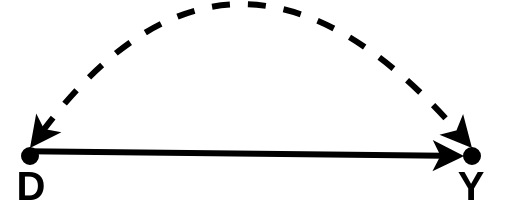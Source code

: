 <mxGraphModel dx="901" dy="735" grid="1" gridSize="10" guides="1" tooltips="1" connect="1" arrows="1" fold="1" page="1" pageScale="1" pageWidth="827" pageHeight="1169" background="#ffffff"><root><mxCell id="0"/><mxCell id="1" parent="0"/><mxCell id="5" value="" style="endArrow=classic;html=1;entryX=0;entryY=0.5;strokeWidth=3;" parent="1" target="6" edge="1"><mxGeometry width="50" height="50" relative="1" as="geometry"><mxPoint x="187.459" y="227.647" as="sourcePoint"/><mxPoint x="404.344" y="227.647" as="targetPoint"/></mxGeometry></mxCell><mxCell id="2" value="" style="ellipse;whiteSpace=wrap;html=1;aspect=fixed;fillColor=#000000;perimeterSpacing=0;" parent="1" vertex="1"><mxGeometry x="185" y="226" width="8" height="8" as="geometry"/></mxCell><mxCell id="6" value="" style="ellipse;whiteSpace=wrap;html=1;aspect=fixed;fillColor=#000000;" parent="1" vertex="1"><mxGeometry x="406" y="226" width="8" height="8" as="geometry"/></mxCell><mxCell id="9" value="" style="curved=1;endArrow=classic;startArrow=classic;html=1;entryX=0.5;entryY=0;dashed=1;exitX=0.5;exitY=0;strokeWidth=3;" parent="1" source="2" target="6" edge="1"><mxGeometry width="50" height="50" relative="1" as="geometry"><mxPoint x="187.459" y="217.059" as="sourcePoint"/><mxPoint x="290.738" y="111.176" as="targetPoint"/><Array as="points"><mxPoint x="290.738" y="90"/></Array></mxGeometry></mxCell><mxCell id="7" value="&lt;div style=&quot;font-size: 20px&quot;&gt;&lt;font style=&quot;font-size: 20px&quot;&gt;&lt;b&gt;D&lt;/b&gt;&lt;/font&gt;&lt;/div&gt;" style="text;html=1;strokeColor=none;fillColor=none;align=center;verticalAlign=middle;whiteSpace=wrap;rounded=0;" parent="1" vertex="1"><mxGeometry x="174" y="233.824" width="30.984" height="21.176" as="geometry"/></mxCell><mxCell id="8" value="&lt;font style=&quot;font-size: 20px&quot;&gt;&lt;b&gt;&lt;font style=&quot;font-size: 20px&quot;&gt;Y&lt;/font&gt;&lt;/b&gt;&lt;/font&gt;" style="text;html=1;strokeColor=none;fillColor=none;align=center;verticalAlign=middle;whiteSpace=wrap;rounded=0;" parent="1" vertex="1"><mxGeometry x="394.016" y="233.824" width="30.984" height="21.176" as="geometry"/></mxCell></root></mxGraphModel>